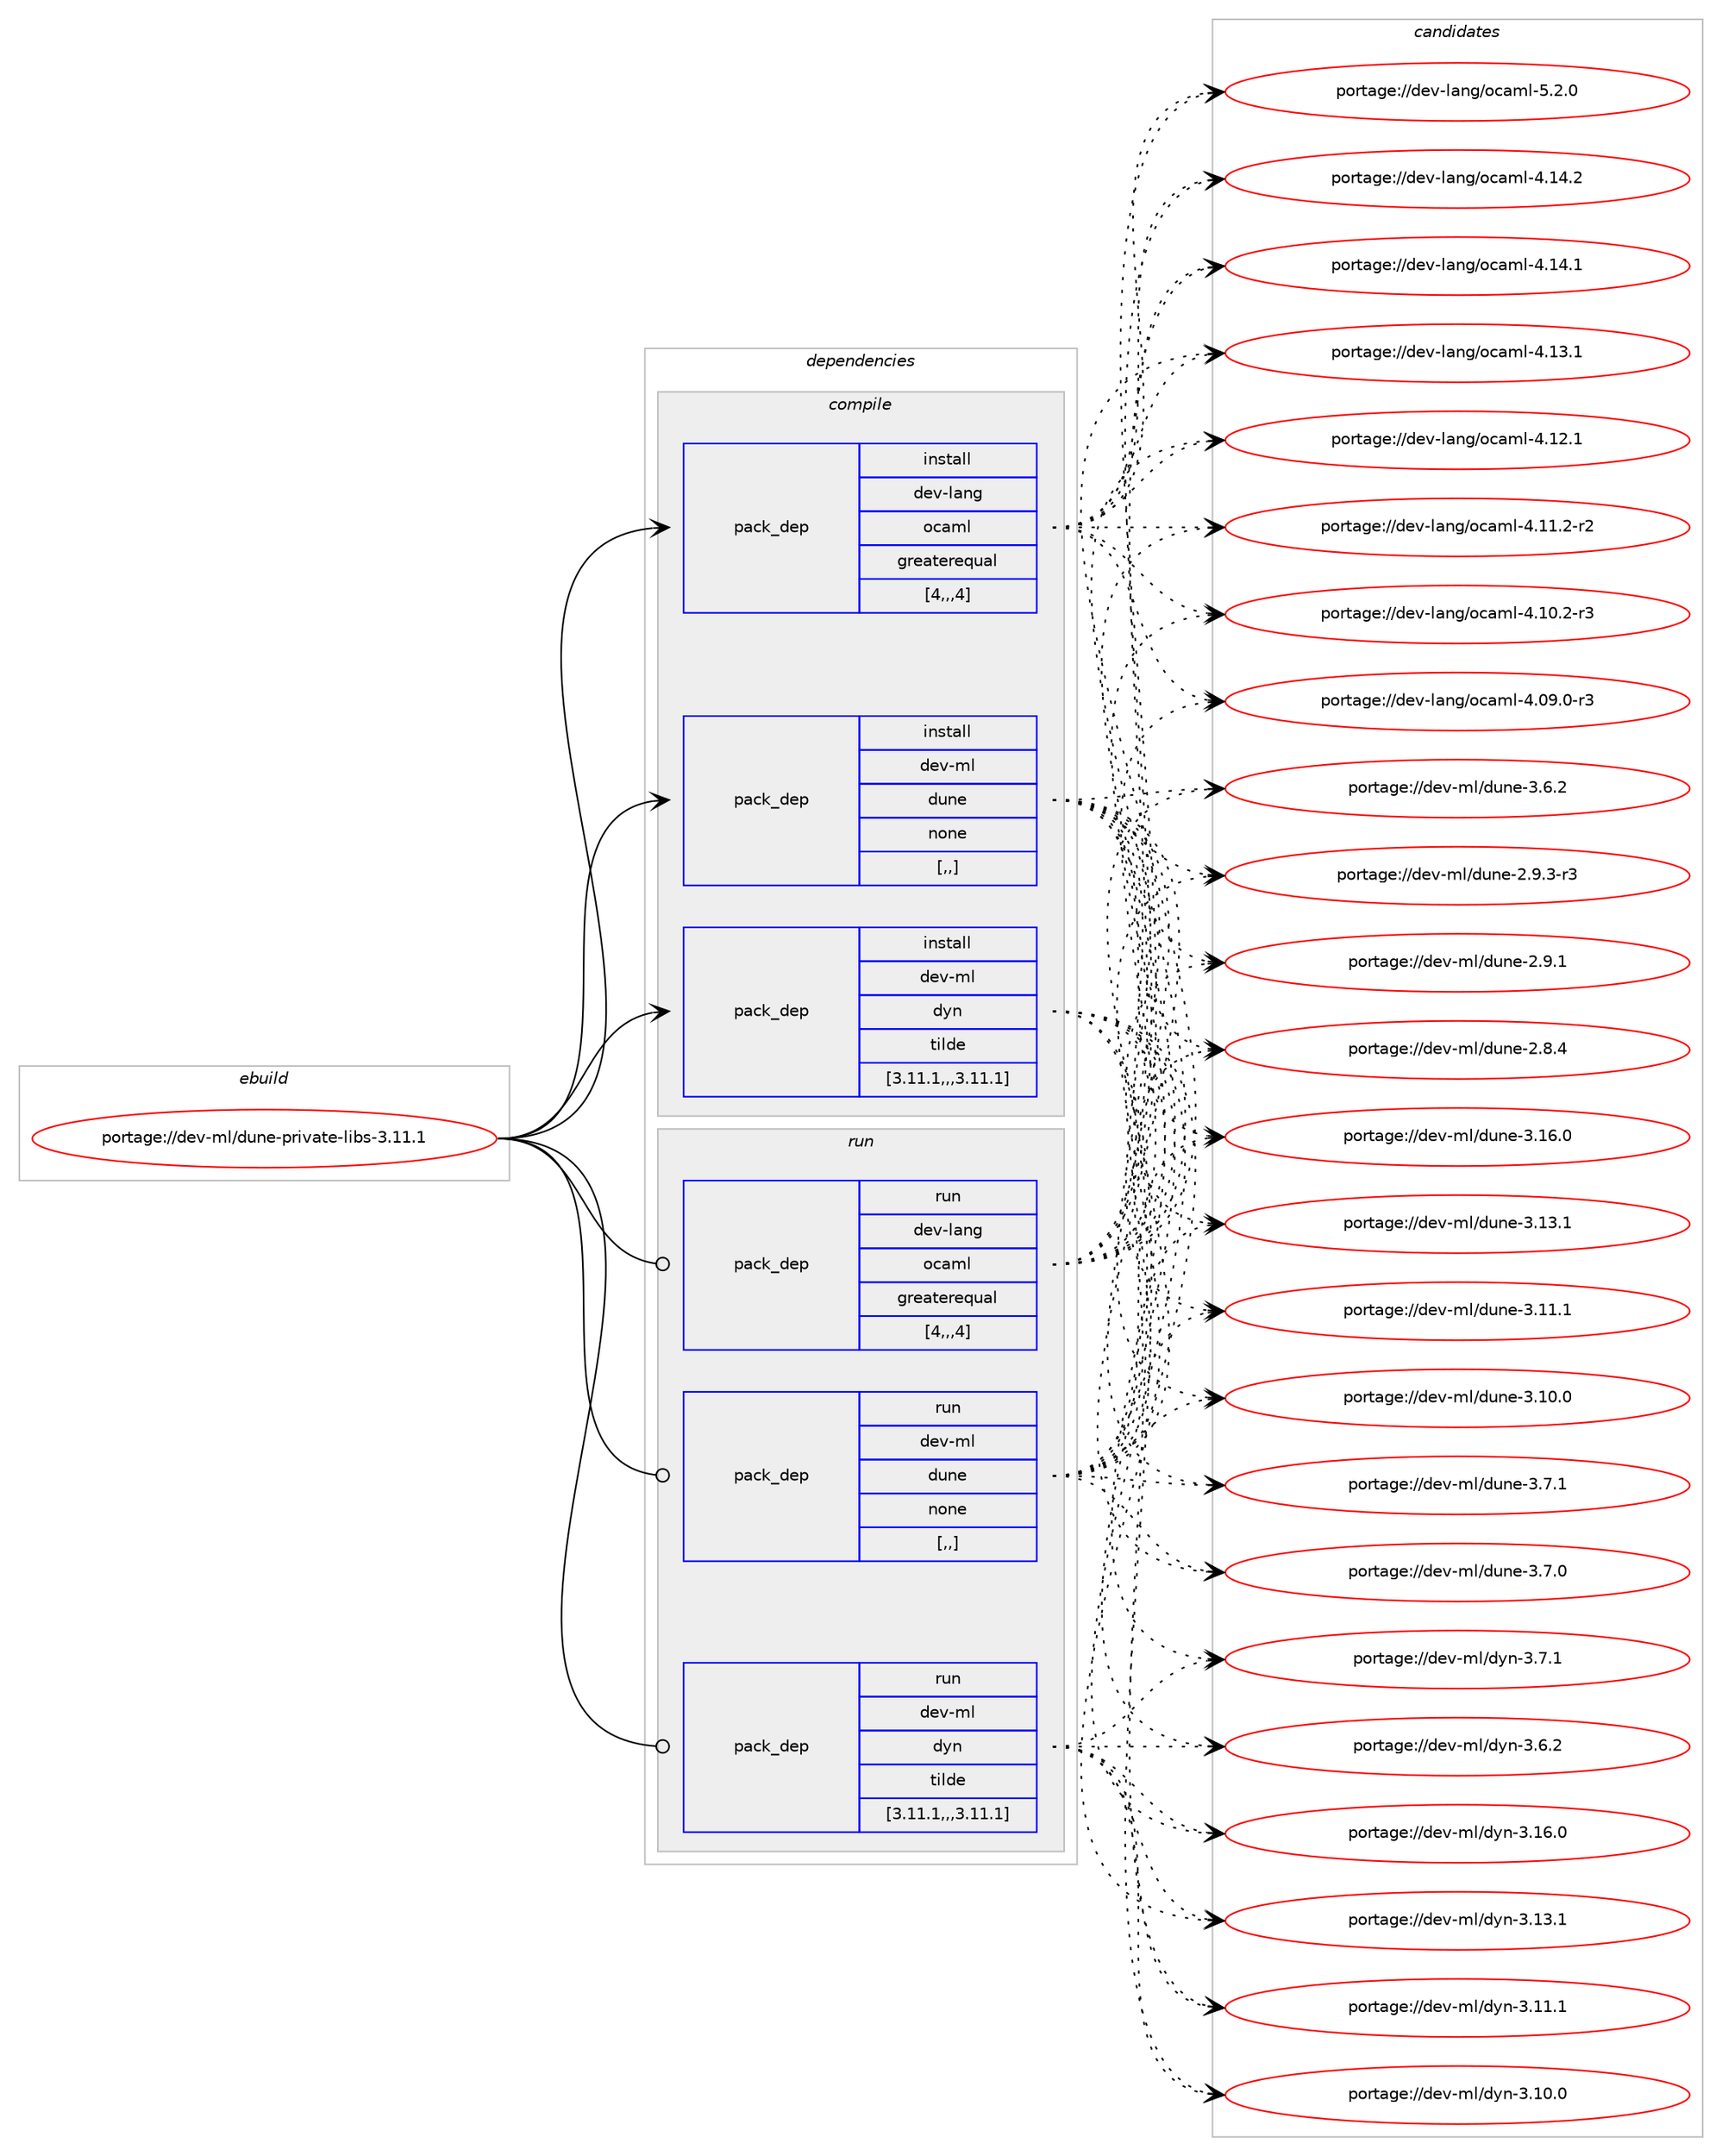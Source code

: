 digraph prolog {

# *************
# Graph options
# *************

newrank=true;
concentrate=true;
compound=true;
graph [rankdir=LR,fontname=Helvetica,fontsize=10,ranksep=1.5];#, ranksep=2.5, nodesep=0.2];
edge  [arrowhead=vee];
node  [fontname=Helvetica,fontsize=10];

# **********
# The ebuild
# **********

subgraph cluster_leftcol {
color=gray;
label=<<i>ebuild</i>>;
id [label="portage://dev-ml/dune-private-libs-3.11.1", color=red, width=4, href="../dev-ml/dune-private-libs-3.11.1.svg"];
}

# ****************
# The dependencies
# ****************

subgraph cluster_midcol {
color=gray;
label=<<i>dependencies</i>>;
subgraph cluster_compile {
fillcolor="#eeeeee";
style=filled;
label=<<i>compile</i>>;
subgraph pack87918 {
dependency118370 [label=<<TABLE BORDER="0" CELLBORDER="1" CELLSPACING="0" CELLPADDING="4" WIDTH="220"><TR><TD ROWSPAN="6" CELLPADDING="30">pack_dep</TD></TR><TR><TD WIDTH="110">install</TD></TR><TR><TD>dev-lang</TD></TR><TR><TD>ocaml</TD></TR><TR><TD>greaterequal</TD></TR><TR><TD>[4,,,4]</TD></TR></TABLE>>, shape=none, color=blue];
}
id:e -> dependency118370:w [weight=20,style="solid",arrowhead="vee"];
subgraph pack87919 {
dependency118371 [label=<<TABLE BORDER="0" CELLBORDER="1" CELLSPACING="0" CELLPADDING="4" WIDTH="220"><TR><TD ROWSPAN="6" CELLPADDING="30">pack_dep</TD></TR><TR><TD WIDTH="110">install</TD></TR><TR><TD>dev-ml</TD></TR><TR><TD>dune</TD></TR><TR><TD>none</TD></TR><TR><TD>[,,]</TD></TR></TABLE>>, shape=none, color=blue];
}
id:e -> dependency118371:w [weight=20,style="solid",arrowhead="vee"];
subgraph pack87920 {
dependency118372 [label=<<TABLE BORDER="0" CELLBORDER="1" CELLSPACING="0" CELLPADDING="4" WIDTH="220"><TR><TD ROWSPAN="6" CELLPADDING="30">pack_dep</TD></TR><TR><TD WIDTH="110">install</TD></TR><TR><TD>dev-ml</TD></TR><TR><TD>dyn</TD></TR><TR><TD>tilde</TD></TR><TR><TD>[3.11.1,,,3.11.1]</TD></TR></TABLE>>, shape=none, color=blue];
}
id:e -> dependency118372:w [weight=20,style="solid",arrowhead="vee"];
}
subgraph cluster_compileandrun {
fillcolor="#eeeeee";
style=filled;
label=<<i>compile and run</i>>;
}
subgraph cluster_run {
fillcolor="#eeeeee";
style=filled;
label=<<i>run</i>>;
subgraph pack87921 {
dependency118373 [label=<<TABLE BORDER="0" CELLBORDER="1" CELLSPACING="0" CELLPADDING="4" WIDTH="220"><TR><TD ROWSPAN="6" CELLPADDING="30">pack_dep</TD></TR><TR><TD WIDTH="110">run</TD></TR><TR><TD>dev-lang</TD></TR><TR><TD>ocaml</TD></TR><TR><TD>greaterequal</TD></TR><TR><TD>[4,,,4]</TD></TR></TABLE>>, shape=none, color=blue];
}
id:e -> dependency118373:w [weight=20,style="solid",arrowhead="odot"];
subgraph pack87922 {
dependency118374 [label=<<TABLE BORDER="0" CELLBORDER="1" CELLSPACING="0" CELLPADDING="4" WIDTH="220"><TR><TD ROWSPAN="6" CELLPADDING="30">pack_dep</TD></TR><TR><TD WIDTH="110">run</TD></TR><TR><TD>dev-ml</TD></TR><TR><TD>dune</TD></TR><TR><TD>none</TD></TR><TR><TD>[,,]</TD></TR></TABLE>>, shape=none, color=blue];
}
id:e -> dependency118374:w [weight=20,style="solid",arrowhead="odot"];
subgraph pack87923 {
dependency118375 [label=<<TABLE BORDER="0" CELLBORDER="1" CELLSPACING="0" CELLPADDING="4" WIDTH="220"><TR><TD ROWSPAN="6" CELLPADDING="30">pack_dep</TD></TR><TR><TD WIDTH="110">run</TD></TR><TR><TD>dev-ml</TD></TR><TR><TD>dyn</TD></TR><TR><TD>tilde</TD></TR><TR><TD>[3.11.1,,,3.11.1]</TD></TR></TABLE>>, shape=none, color=blue];
}
id:e -> dependency118375:w [weight=20,style="solid",arrowhead="odot"];
}
}

# **************
# The candidates
# **************

subgraph cluster_choices {
rank=same;
color=gray;
label=<<i>candidates</i>>;

subgraph choice87918 {
color=black;
nodesep=1;
choice1001011184510897110103471119997109108455346504648 [label="portage://dev-lang/ocaml-5.2.0", color=red, width=4,href="../dev-lang/ocaml-5.2.0.svg"];
choice100101118451089711010347111999710910845524649524650 [label="portage://dev-lang/ocaml-4.14.2", color=red, width=4,href="../dev-lang/ocaml-4.14.2.svg"];
choice100101118451089711010347111999710910845524649524649 [label="portage://dev-lang/ocaml-4.14.1", color=red, width=4,href="../dev-lang/ocaml-4.14.1.svg"];
choice100101118451089711010347111999710910845524649514649 [label="portage://dev-lang/ocaml-4.13.1", color=red, width=4,href="../dev-lang/ocaml-4.13.1.svg"];
choice100101118451089711010347111999710910845524649504649 [label="portage://dev-lang/ocaml-4.12.1", color=red, width=4,href="../dev-lang/ocaml-4.12.1.svg"];
choice1001011184510897110103471119997109108455246494946504511450 [label="portage://dev-lang/ocaml-4.11.2-r2", color=red, width=4,href="../dev-lang/ocaml-4.11.2-r2.svg"];
choice1001011184510897110103471119997109108455246494846504511451 [label="portage://dev-lang/ocaml-4.10.2-r3", color=red, width=4,href="../dev-lang/ocaml-4.10.2-r3.svg"];
choice1001011184510897110103471119997109108455246485746484511451 [label="portage://dev-lang/ocaml-4.09.0-r3", color=red, width=4,href="../dev-lang/ocaml-4.09.0-r3.svg"];
dependency118370:e -> choice1001011184510897110103471119997109108455346504648:w [style=dotted,weight="100"];
dependency118370:e -> choice100101118451089711010347111999710910845524649524650:w [style=dotted,weight="100"];
dependency118370:e -> choice100101118451089711010347111999710910845524649524649:w [style=dotted,weight="100"];
dependency118370:e -> choice100101118451089711010347111999710910845524649514649:w [style=dotted,weight="100"];
dependency118370:e -> choice100101118451089711010347111999710910845524649504649:w [style=dotted,weight="100"];
dependency118370:e -> choice1001011184510897110103471119997109108455246494946504511450:w [style=dotted,weight="100"];
dependency118370:e -> choice1001011184510897110103471119997109108455246494846504511451:w [style=dotted,weight="100"];
dependency118370:e -> choice1001011184510897110103471119997109108455246485746484511451:w [style=dotted,weight="100"];
}
subgraph choice87919 {
color=black;
nodesep=1;
choice100101118451091084710011711010145514649544648 [label="portage://dev-ml/dune-3.16.0", color=red, width=4,href="../dev-ml/dune-3.16.0.svg"];
choice100101118451091084710011711010145514649514649 [label="portage://dev-ml/dune-3.13.1", color=red, width=4,href="../dev-ml/dune-3.13.1.svg"];
choice100101118451091084710011711010145514649494649 [label="portage://dev-ml/dune-3.11.1", color=red, width=4,href="../dev-ml/dune-3.11.1.svg"];
choice100101118451091084710011711010145514649484648 [label="portage://dev-ml/dune-3.10.0", color=red, width=4,href="../dev-ml/dune-3.10.0.svg"];
choice1001011184510910847100117110101455146554649 [label="portage://dev-ml/dune-3.7.1", color=red, width=4,href="../dev-ml/dune-3.7.1.svg"];
choice1001011184510910847100117110101455146554648 [label="portage://dev-ml/dune-3.7.0", color=red, width=4,href="../dev-ml/dune-3.7.0.svg"];
choice1001011184510910847100117110101455146544650 [label="portage://dev-ml/dune-3.6.2", color=red, width=4,href="../dev-ml/dune-3.6.2.svg"];
choice10010111845109108471001171101014550465746514511451 [label="portage://dev-ml/dune-2.9.3-r3", color=red, width=4,href="../dev-ml/dune-2.9.3-r3.svg"];
choice1001011184510910847100117110101455046574649 [label="portage://dev-ml/dune-2.9.1", color=red, width=4,href="../dev-ml/dune-2.9.1.svg"];
choice1001011184510910847100117110101455046564652 [label="portage://dev-ml/dune-2.8.4", color=red, width=4,href="../dev-ml/dune-2.8.4.svg"];
dependency118371:e -> choice100101118451091084710011711010145514649544648:w [style=dotted,weight="100"];
dependency118371:e -> choice100101118451091084710011711010145514649514649:w [style=dotted,weight="100"];
dependency118371:e -> choice100101118451091084710011711010145514649494649:w [style=dotted,weight="100"];
dependency118371:e -> choice100101118451091084710011711010145514649484648:w [style=dotted,weight="100"];
dependency118371:e -> choice1001011184510910847100117110101455146554649:w [style=dotted,weight="100"];
dependency118371:e -> choice1001011184510910847100117110101455146554648:w [style=dotted,weight="100"];
dependency118371:e -> choice1001011184510910847100117110101455146544650:w [style=dotted,weight="100"];
dependency118371:e -> choice10010111845109108471001171101014550465746514511451:w [style=dotted,weight="100"];
dependency118371:e -> choice1001011184510910847100117110101455046574649:w [style=dotted,weight="100"];
dependency118371:e -> choice1001011184510910847100117110101455046564652:w [style=dotted,weight="100"];
}
subgraph choice87920 {
color=black;
nodesep=1;
choice100101118451091084710012111045514649544648 [label="portage://dev-ml/dyn-3.16.0", color=red, width=4,href="../dev-ml/dyn-3.16.0.svg"];
choice100101118451091084710012111045514649514649 [label="portage://dev-ml/dyn-3.13.1", color=red, width=4,href="../dev-ml/dyn-3.13.1.svg"];
choice100101118451091084710012111045514649494649 [label="portage://dev-ml/dyn-3.11.1", color=red, width=4,href="../dev-ml/dyn-3.11.1.svg"];
choice100101118451091084710012111045514649484648 [label="portage://dev-ml/dyn-3.10.0", color=red, width=4,href="../dev-ml/dyn-3.10.0.svg"];
choice1001011184510910847100121110455146554649 [label="portage://dev-ml/dyn-3.7.1", color=red, width=4,href="../dev-ml/dyn-3.7.1.svg"];
choice1001011184510910847100121110455146544650 [label="portage://dev-ml/dyn-3.6.2", color=red, width=4,href="../dev-ml/dyn-3.6.2.svg"];
dependency118372:e -> choice100101118451091084710012111045514649544648:w [style=dotted,weight="100"];
dependency118372:e -> choice100101118451091084710012111045514649514649:w [style=dotted,weight="100"];
dependency118372:e -> choice100101118451091084710012111045514649494649:w [style=dotted,weight="100"];
dependency118372:e -> choice100101118451091084710012111045514649484648:w [style=dotted,weight="100"];
dependency118372:e -> choice1001011184510910847100121110455146554649:w [style=dotted,weight="100"];
dependency118372:e -> choice1001011184510910847100121110455146544650:w [style=dotted,weight="100"];
}
subgraph choice87921 {
color=black;
nodesep=1;
choice1001011184510897110103471119997109108455346504648 [label="portage://dev-lang/ocaml-5.2.0", color=red, width=4,href="../dev-lang/ocaml-5.2.0.svg"];
choice100101118451089711010347111999710910845524649524650 [label="portage://dev-lang/ocaml-4.14.2", color=red, width=4,href="../dev-lang/ocaml-4.14.2.svg"];
choice100101118451089711010347111999710910845524649524649 [label="portage://dev-lang/ocaml-4.14.1", color=red, width=4,href="../dev-lang/ocaml-4.14.1.svg"];
choice100101118451089711010347111999710910845524649514649 [label="portage://dev-lang/ocaml-4.13.1", color=red, width=4,href="../dev-lang/ocaml-4.13.1.svg"];
choice100101118451089711010347111999710910845524649504649 [label="portage://dev-lang/ocaml-4.12.1", color=red, width=4,href="../dev-lang/ocaml-4.12.1.svg"];
choice1001011184510897110103471119997109108455246494946504511450 [label="portage://dev-lang/ocaml-4.11.2-r2", color=red, width=4,href="../dev-lang/ocaml-4.11.2-r2.svg"];
choice1001011184510897110103471119997109108455246494846504511451 [label="portage://dev-lang/ocaml-4.10.2-r3", color=red, width=4,href="../dev-lang/ocaml-4.10.2-r3.svg"];
choice1001011184510897110103471119997109108455246485746484511451 [label="portage://dev-lang/ocaml-4.09.0-r3", color=red, width=4,href="../dev-lang/ocaml-4.09.0-r3.svg"];
dependency118373:e -> choice1001011184510897110103471119997109108455346504648:w [style=dotted,weight="100"];
dependency118373:e -> choice100101118451089711010347111999710910845524649524650:w [style=dotted,weight="100"];
dependency118373:e -> choice100101118451089711010347111999710910845524649524649:w [style=dotted,weight="100"];
dependency118373:e -> choice100101118451089711010347111999710910845524649514649:w [style=dotted,weight="100"];
dependency118373:e -> choice100101118451089711010347111999710910845524649504649:w [style=dotted,weight="100"];
dependency118373:e -> choice1001011184510897110103471119997109108455246494946504511450:w [style=dotted,weight="100"];
dependency118373:e -> choice1001011184510897110103471119997109108455246494846504511451:w [style=dotted,weight="100"];
dependency118373:e -> choice1001011184510897110103471119997109108455246485746484511451:w [style=dotted,weight="100"];
}
subgraph choice87922 {
color=black;
nodesep=1;
choice100101118451091084710011711010145514649544648 [label="portage://dev-ml/dune-3.16.0", color=red, width=4,href="../dev-ml/dune-3.16.0.svg"];
choice100101118451091084710011711010145514649514649 [label="portage://dev-ml/dune-3.13.1", color=red, width=4,href="../dev-ml/dune-3.13.1.svg"];
choice100101118451091084710011711010145514649494649 [label="portage://dev-ml/dune-3.11.1", color=red, width=4,href="../dev-ml/dune-3.11.1.svg"];
choice100101118451091084710011711010145514649484648 [label="portage://dev-ml/dune-3.10.0", color=red, width=4,href="../dev-ml/dune-3.10.0.svg"];
choice1001011184510910847100117110101455146554649 [label="portage://dev-ml/dune-3.7.1", color=red, width=4,href="../dev-ml/dune-3.7.1.svg"];
choice1001011184510910847100117110101455146554648 [label="portage://dev-ml/dune-3.7.0", color=red, width=4,href="../dev-ml/dune-3.7.0.svg"];
choice1001011184510910847100117110101455146544650 [label="portage://dev-ml/dune-3.6.2", color=red, width=4,href="../dev-ml/dune-3.6.2.svg"];
choice10010111845109108471001171101014550465746514511451 [label="portage://dev-ml/dune-2.9.3-r3", color=red, width=4,href="../dev-ml/dune-2.9.3-r3.svg"];
choice1001011184510910847100117110101455046574649 [label="portage://dev-ml/dune-2.9.1", color=red, width=4,href="../dev-ml/dune-2.9.1.svg"];
choice1001011184510910847100117110101455046564652 [label="portage://dev-ml/dune-2.8.4", color=red, width=4,href="../dev-ml/dune-2.8.4.svg"];
dependency118374:e -> choice100101118451091084710011711010145514649544648:w [style=dotted,weight="100"];
dependency118374:e -> choice100101118451091084710011711010145514649514649:w [style=dotted,weight="100"];
dependency118374:e -> choice100101118451091084710011711010145514649494649:w [style=dotted,weight="100"];
dependency118374:e -> choice100101118451091084710011711010145514649484648:w [style=dotted,weight="100"];
dependency118374:e -> choice1001011184510910847100117110101455146554649:w [style=dotted,weight="100"];
dependency118374:e -> choice1001011184510910847100117110101455146554648:w [style=dotted,weight="100"];
dependency118374:e -> choice1001011184510910847100117110101455146544650:w [style=dotted,weight="100"];
dependency118374:e -> choice10010111845109108471001171101014550465746514511451:w [style=dotted,weight="100"];
dependency118374:e -> choice1001011184510910847100117110101455046574649:w [style=dotted,weight="100"];
dependency118374:e -> choice1001011184510910847100117110101455046564652:w [style=dotted,weight="100"];
}
subgraph choice87923 {
color=black;
nodesep=1;
choice100101118451091084710012111045514649544648 [label="portage://dev-ml/dyn-3.16.0", color=red, width=4,href="../dev-ml/dyn-3.16.0.svg"];
choice100101118451091084710012111045514649514649 [label="portage://dev-ml/dyn-3.13.1", color=red, width=4,href="../dev-ml/dyn-3.13.1.svg"];
choice100101118451091084710012111045514649494649 [label="portage://dev-ml/dyn-3.11.1", color=red, width=4,href="../dev-ml/dyn-3.11.1.svg"];
choice100101118451091084710012111045514649484648 [label="portage://dev-ml/dyn-3.10.0", color=red, width=4,href="../dev-ml/dyn-3.10.0.svg"];
choice1001011184510910847100121110455146554649 [label="portage://dev-ml/dyn-3.7.1", color=red, width=4,href="../dev-ml/dyn-3.7.1.svg"];
choice1001011184510910847100121110455146544650 [label="portage://dev-ml/dyn-3.6.2", color=red, width=4,href="../dev-ml/dyn-3.6.2.svg"];
dependency118375:e -> choice100101118451091084710012111045514649544648:w [style=dotted,weight="100"];
dependency118375:e -> choice100101118451091084710012111045514649514649:w [style=dotted,weight="100"];
dependency118375:e -> choice100101118451091084710012111045514649494649:w [style=dotted,weight="100"];
dependency118375:e -> choice100101118451091084710012111045514649484648:w [style=dotted,weight="100"];
dependency118375:e -> choice1001011184510910847100121110455146554649:w [style=dotted,weight="100"];
dependency118375:e -> choice1001011184510910847100121110455146544650:w [style=dotted,weight="100"];
}
}

}
